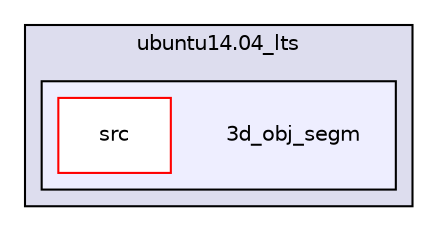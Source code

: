 digraph "C:/Users/vladm/Documents/virtual_box_shared_folders/ubuntu14.04_lts/3d_obj_segm" {
  compound=true
  node [ fontsize="10", fontname="Helvetica"];
  edge [ labelfontsize="10", labelfontname="Helvetica"];
  subgraph clusterdir_9ce4109e81da6059397b01ec409bd839 {
    graph [ bgcolor="#ddddee", pencolor="black", label="ubuntu14.04_lts" fontname="Helvetica", fontsize="10", URL="dir_9ce4109e81da6059397b01ec409bd839.html"]
  subgraph clusterdir_e49efefec9feb0e20477f5e332cae0f8 {
    graph [ bgcolor="#eeeeff", pencolor="black", label="" URL="dir_e49efefec9feb0e20477f5e332cae0f8.html"];
    dir_e49efefec9feb0e20477f5e332cae0f8 [shape=plaintext label="3d_obj_segm"];
    dir_15ef073f80070754cc87f8cbf1adf626 [shape=box label="src" color="red" fillcolor="white" style="filled" URL="dir_15ef073f80070754cc87f8cbf1adf626.html"];
  }
  }
}
